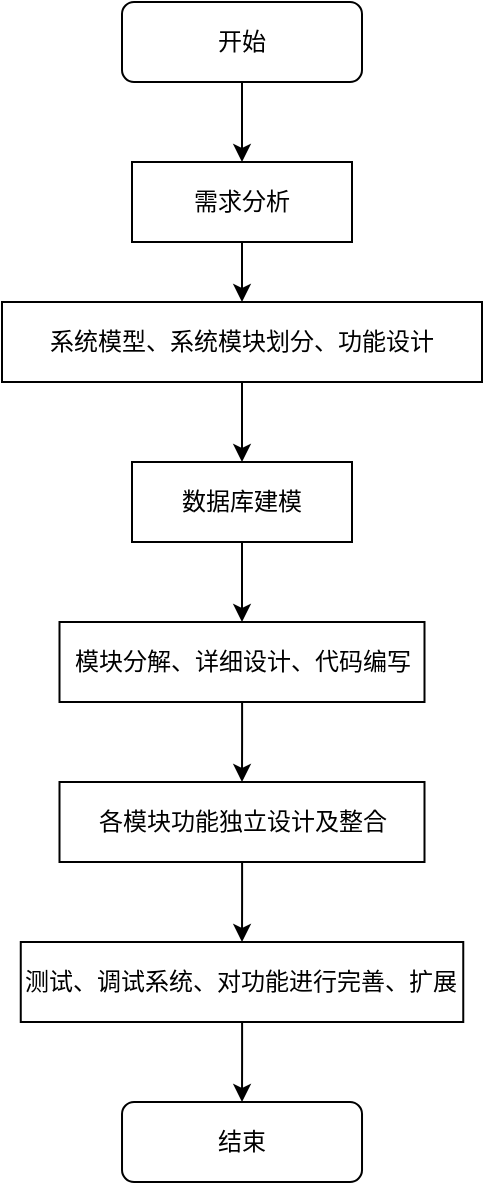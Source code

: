 <mxfile version="19.0.3" type="device"><diagram id="2AYbkfH7eIh_o4njXrfX" name="第 1 页"><mxGraphModel dx="1789" dy="1069" grid="1" gridSize="10" guides="1" tooltips="1" connect="1" arrows="1" fold="1" page="1" pageScale="1" pageWidth="1169" pageHeight="827" math="0" shadow="0"><root><mxCell id="0"/><mxCell id="1" parent="0"/><mxCell id="t1GwfJ8uZwRvLb_ObpL4-9" style="edgeStyle=orthogonalEdgeStyle;rounded=0;orthogonalLoop=1;jettySize=auto;html=1;entryX=0.5;entryY=0;entryDx=0;entryDy=0;" edge="1" parent="1" source="t1GwfJ8uZwRvLb_ObpL4-1" target="t1GwfJ8uZwRvLb_ObpL4-2"><mxGeometry relative="1" as="geometry"/></mxCell><mxCell id="t1GwfJ8uZwRvLb_ObpL4-1" value="开始" style="rounded=1;whiteSpace=wrap;html=1;" vertex="1" parent="1"><mxGeometry x="490" y="130" width="120" height="40" as="geometry"/></mxCell><mxCell id="t1GwfJ8uZwRvLb_ObpL4-10" style="edgeStyle=orthogonalEdgeStyle;rounded=0;orthogonalLoop=1;jettySize=auto;html=1;" edge="1" parent="1" source="t1GwfJ8uZwRvLb_ObpL4-2" target="t1GwfJ8uZwRvLb_ObpL4-3"><mxGeometry relative="1" as="geometry"/></mxCell><mxCell id="t1GwfJ8uZwRvLb_ObpL4-2" value="需求分析" style="rounded=0;whiteSpace=wrap;html=1;" vertex="1" parent="1"><mxGeometry x="495" y="210" width="110" height="40" as="geometry"/></mxCell><mxCell id="t1GwfJ8uZwRvLb_ObpL4-11" style="edgeStyle=orthogonalEdgeStyle;rounded=0;orthogonalLoop=1;jettySize=auto;html=1;entryX=0.5;entryY=0;entryDx=0;entryDy=0;" edge="1" parent="1" source="t1GwfJ8uZwRvLb_ObpL4-3" target="t1GwfJ8uZwRvLb_ObpL4-4"><mxGeometry relative="1" as="geometry"/></mxCell><mxCell id="t1GwfJ8uZwRvLb_ObpL4-3" value="系统模型、系统模块划分、功能设计" style="rounded=0;whiteSpace=wrap;html=1;" vertex="1" parent="1"><mxGeometry x="430" y="280" width="240" height="40" as="geometry"/></mxCell><mxCell id="t1GwfJ8uZwRvLb_ObpL4-12" style="edgeStyle=orthogonalEdgeStyle;rounded=0;orthogonalLoop=1;jettySize=auto;html=1;entryX=0.5;entryY=0;entryDx=0;entryDy=0;" edge="1" parent="1" source="t1GwfJ8uZwRvLb_ObpL4-4" target="t1GwfJ8uZwRvLb_ObpL4-5"><mxGeometry relative="1" as="geometry"/></mxCell><mxCell id="t1GwfJ8uZwRvLb_ObpL4-4" value="数据库建模" style="rounded=0;whiteSpace=wrap;html=1;" vertex="1" parent="1"><mxGeometry x="495" y="360" width="110" height="40" as="geometry"/></mxCell><mxCell id="t1GwfJ8uZwRvLb_ObpL4-14" style="edgeStyle=orthogonalEdgeStyle;rounded=0;orthogonalLoop=1;jettySize=auto;html=1;entryX=0.5;entryY=0;entryDx=0;entryDy=0;" edge="1" parent="1" source="t1GwfJ8uZwRvLb_ObpL4-5" target="t1GwfJ8uZwRvLb_ObpL4-6"><mxGeometry relative="1" as="geometry"/></mxCell><mxCell id="t1GwfJ8uZwRvLb_ObpL4-5" value="模块分解、详细设计、代码编写" style="rounded=0;whiteSpace=wrap;html=1;" vertex="1" parent="1"><mxGeometry x="458.75" y="440" width="182.5" height="40" as="geometry"/></mxCell><mxCell id="t1GwfJ8uZwRvLb_ObpL4-15" style="edgeStyle=orthogonalEdgeStyle;rounded=0;orthogonalLoop=1;jettySize=auto;html=1;entryX=0.5;entryY=0;entryDx=0;entryDy=0;" edge="1" parent="1" source="t1GwfJ8uZwRvLb_ObpL4-6" target="t1GwfJ8uZwRvLb_ObpL4-7"><mxGeometry relative="1" as="geometry"/></mxCell><mxCell id="t1GwfJ8uZwRvLb_ObpL4-6" value="各模块功能独立设计及整合" style="rounded=0;whiteSpace=wrap;html=1;" vertex="1" parent="1"><mxGeometry x="458.75" y="520" width="182.5" height="40" as="geometry"/></mxCell><mxCell id="t1GwfJ8uZwRvLb_ObpL4-16" style="edgeStyle=orthogonalEdgeStyle;rounded=0;orthogonalLoop=1;jettySize=auto;html=1;entryX=0.5;entryY=0;entryDx=0;entryDy=0;" edge="1" parent="1" source="t1GwfJ8uZwRvLb_ObpL4-7" target="t1GwfJ8uZwRvLb_ObpL4-8"><mxGeometry relative="1" as="geometry"/></mxCell><mxCell id="t1GwfJ8uZwRvLb_ObpL4-7" value="测试、调试系统、对功能进行完善、扩展" style="rounded=0;whiteSpace=wrap;html=1;" vertex="1" parent="1"><mxGeometry x="439.38" y="600" width="221.25" height="40" as="geometry"/></mxCell><mxCell id="t1GwfJ8uZwRvLb_ObpL4-8" value="结束" style="rounded=1;whiteSpace=wrap;html=1;" vertex="1" parent="1"><mxGeometry x="490.01" y="680" width="120" height="40" as="geometry"/></mxCell></root></mxGraphModel></diagram></mxfile>